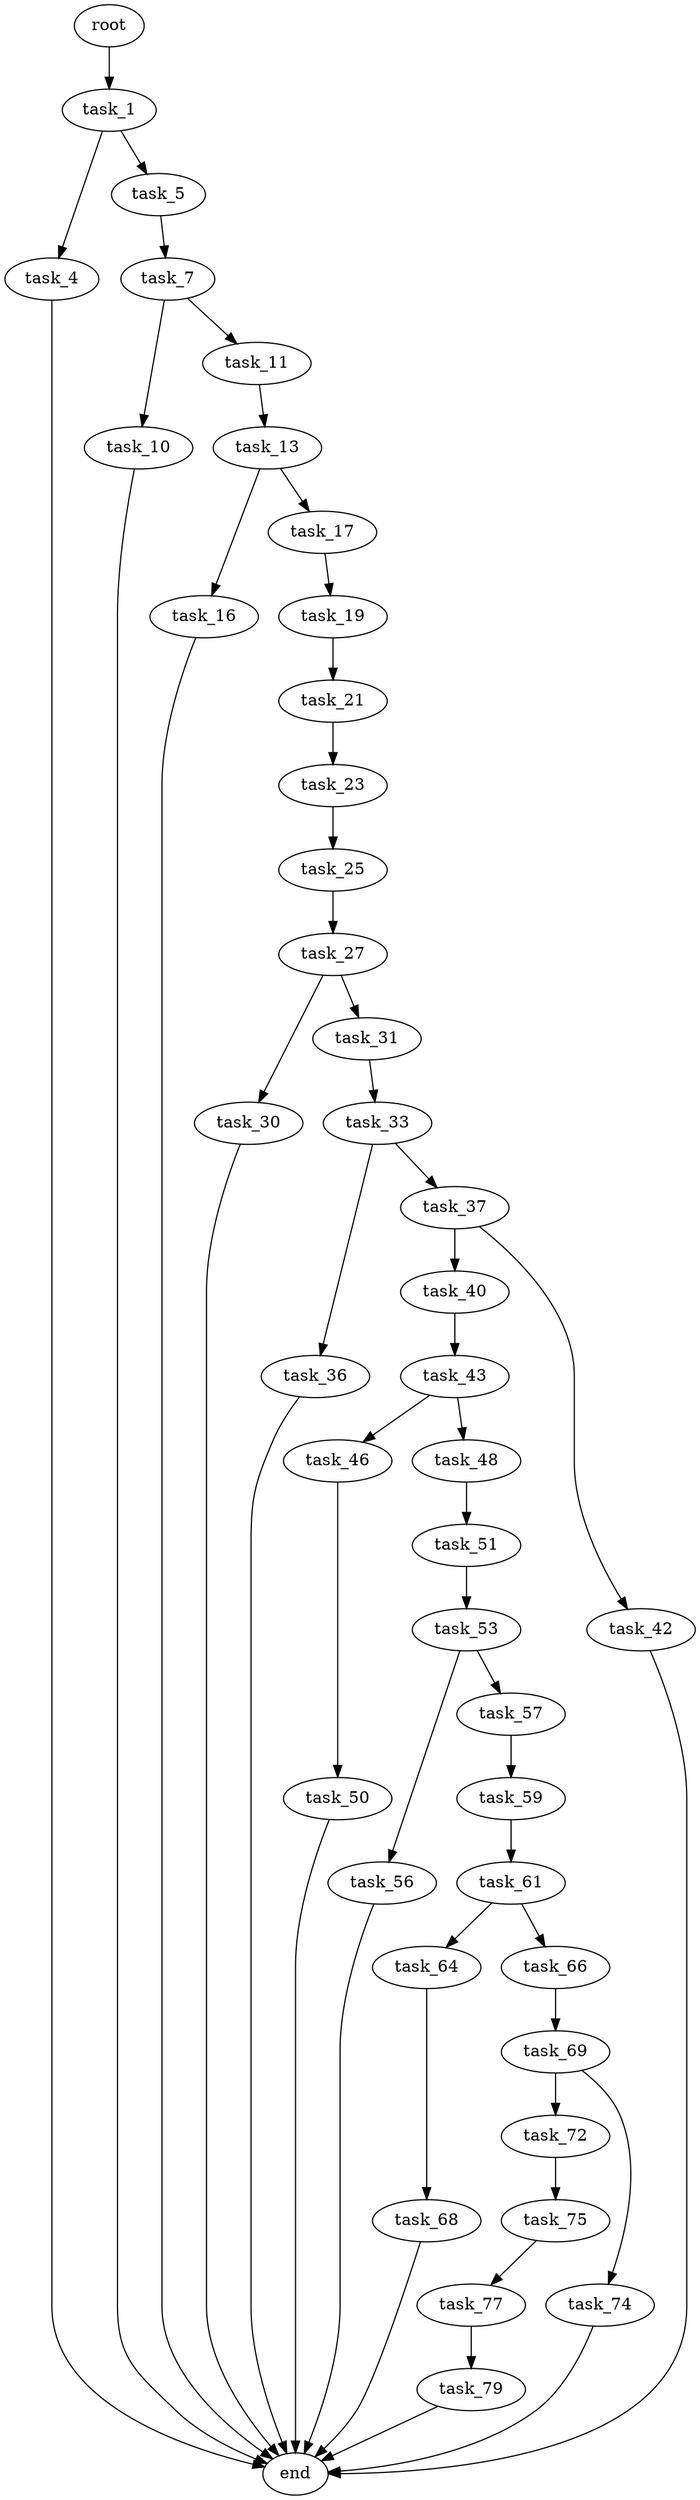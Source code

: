 digraph G {
  root [size="0.000000"];
  task_1 [size="8589934592.000000"];
  task_4 [size="68719476736.000000"];
  task_5 [size="26655580648.000000"];
  end [size="0.000000"];
  task_7 [size="782757789696.000000"];
  task_10 [size="782757789696.000000"];
  task_11 [size="5642569486.000000"];
  task_13 [size="29307176364.000000"];
  task_16 [size="23053439980.000000"];
  task_17 [size="28344679248.000000"];
  task_19 [size="134217728000.000000"];
  task_21 [size="8589934592.000000"];
  task_23 [size="648028411206.000000"];
  task_25 [size="194965288018.000000"];
  task_27 [size="612710795551.000000"];
  task_30 [size="990272930919.000000"];
  task_31 [size="8180948116.000000"];
  task_33 [size="139344738816.000000"];
  task_36 [size="190510495698.000000"];
  task_37 [size="28991029248.000000"];
  task_40 [size="5844881452.000000"];
  task_42 [size="134217728000.000000"];
  task_43 [size="449918978323.000000"];
  task_46 [size="1600718979.000000"];
  task_48 [size="901717442968.000000"];
  task_50 [size="1073741824000.000000"];
  task_51 [size="890404354153.000000"];
  task_53 [size="2439447582.000000"];
  task_56 [size="858956696156.000000"];
  task_57 [size="368293445632.000000"];
  task_59 [size="16297634346.000000"];
  task_61 [size="1175347588553.000000"];
  task_64 [size="4099116053.000000"];
  task_66 [size="44800605791.000000"];
  task_68 [size="21373984442.000000"];
  task_69 [size="444346873761.000000"];
  task_72 [size="110116661077.000000"];
  task_74 [size="830745714.000000"];
  task_75 [size="28991029248.000000"];
  task_77 [size="43662526625.000000"];
  task_79 [size="70181590649.000000"];

  root -> task_1 [size="1.000000"];
  task_1 -> task_4 [size="33554432.000000"];
  task_1 -> task_5 [size="33554432.000000"];
  task_4 -> end [size="1.000000"];
  task_5 -> task_7 [size="536870912.000000"];
  task_7 -> task_10 [size="679477248.000000"];
  task_7 -> task_11 [size="679477248.000000"];
  task_10 -> end [size="1.000000"];
  task_11 -> task_13 [size="134217728.000000"];
  task_13 -> task_16 [size="536870912.000000"];
  task_13 -> task_17 [size="536870912.000000"];
  task_16 -> end [size="1.000000"];
  task_17 -> task_19 [size="536870912.000000"];
  task_19 -> task_21 [size="209715200.000000"];
  task_21 -> task_23 [size="33554432.000000"];
  task_23 -> task_25 [size="411041792.000000"];
  task_25 -> task_27 [size="411041792.000000"];
  task_27 -> task_30 [size="411041792.000000"];
  task_27 -> task_31 [size="411041792.000000"];
  task_30 -> end [size="1.000000"];
  task_31 -> task_33 [size="134217728.000000"];
  task_33 -> task_36 [size="134217728.000000"];
  task_33 -> task_37 [size="134217728.000000"];
  task_36 -> end [size="1.000000"];
  task_37 -> task_40 [size="75497472.000000"];
  task_37 -> task_42 [size="75497472.000000"];
  task_40 -> task_43 [size="536870912.000000"];
  task_42 -> end [size="1.000000"];
  task_43 -> task_46 [size="411041792.000000"];
  task_43 -> task_48 [size="411041792.000000"];
  task_46 -> task_50 [size="33554432.000000"];
  task_48 -> task_51 [size="838860800.000000"];
  task_50 -> end [size="1.000000"];
  task_51 -> task_53 [size="679477248.000000"];
  task_53 -> task_56 [size="134217728.000000"];
  task_53 -> task_57 [size="134217728.000000"];
  task_56 -> end [size="1.000000"];
  task_57 -> task_59 [size="411041792.000000"];
  task_59 -> task_61 [size="301989888.000000"];
  task_61 -> task_64 [size="838860800.000000"];
  task_61 -> task_66 [size="838860800.000000"];
  task_64 -> task_68 [size="411041792.000000"];
  task_66 -> task_69 [size="838860800.000000"];
  task_68 -> end [size="1.000000"];
  task_69 -> task_72 [size="301989888.000000"];
  task_69 -> task_74 [size="301989888.000000"];
  task_72 -> task_75 [size="75497472.000000"];
  task_74 -> end [size="1.000000"];
  task_75 -> task_77 [size="75497472.000000"];
  task_77 -> task_79 [size="33554432.000000"];
  task_79 -> end [size="1.000000"];
}
